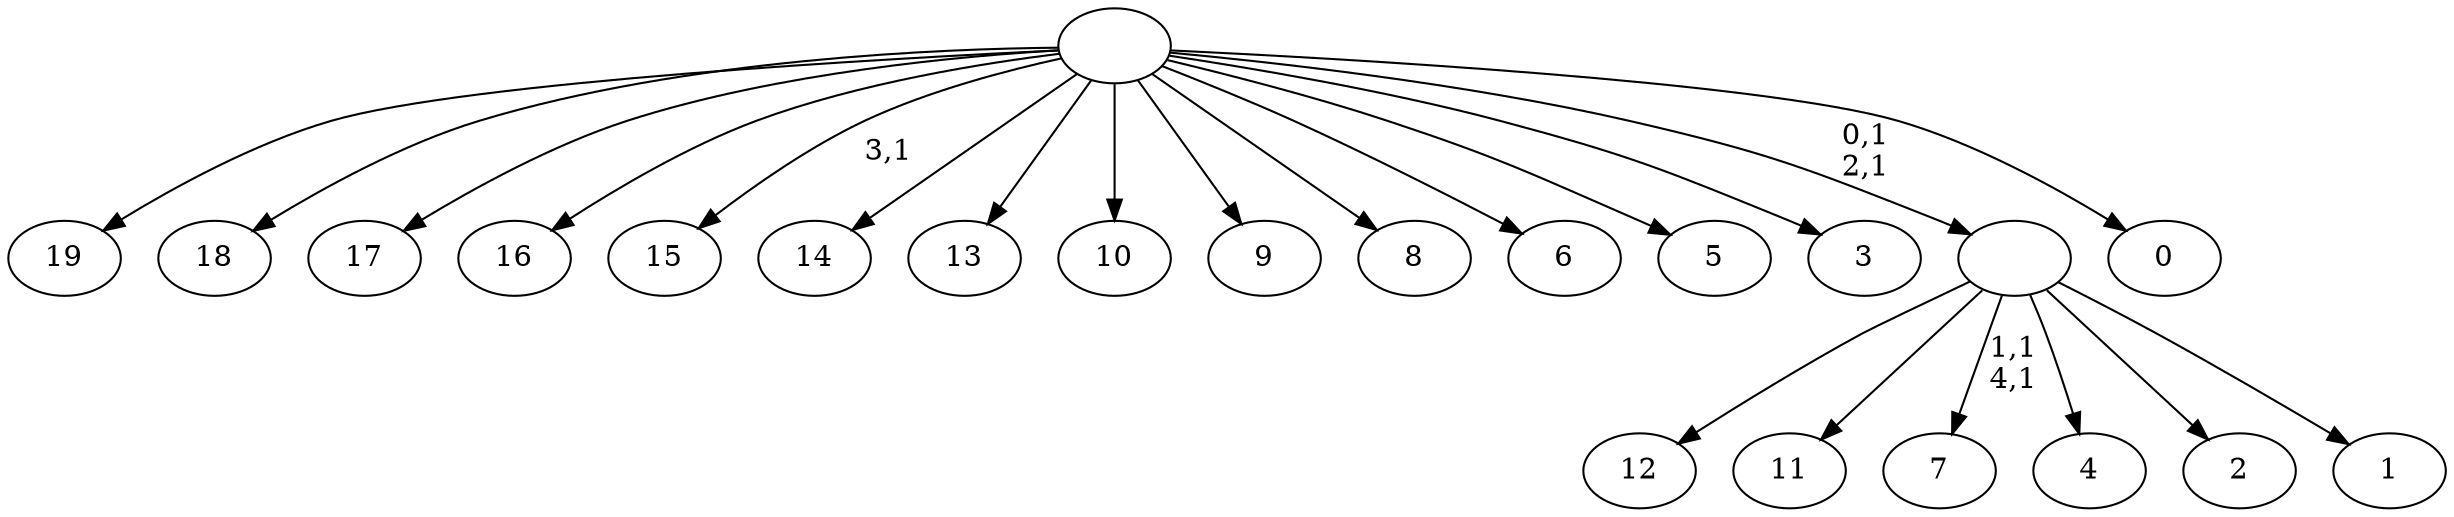 digraph T {
	25 [label="19"]
	24 [label="18"]
	23 [label="17"]
	22 [label="16"]
	21 [label="15"]
	19 [label="14"]
	18 [label="13"]
	17 [label="12"]
	16 [label="11"]
	15 [label="10"]
	14 [label="9"]
	13 [label="8"]
	12 [label="7"]
	9 [label="6"]
	8 [label="5"]
	7 [label="4"]
	6 [label="3"]
	5 [label="2"]
	4 [label="1"]
	3 [label=""]
	1 [label="0"]
	0 [label=""]
	3 -> 12 [label="1,1\n4,1"]
	3 -> 17 [label=""]
	3 -> 16 [label=""]
	3 -> 7 [label=""]
	3 -> 5 [label=""]
	3 -> 4 [label=""]
	0 -> 3 [label="0,1\n2,1"]
	0 -> 21 [label="3,1"]
	0 -> 25 [label=""]
	0 -> 24 [label=""]
	0 -> 23 [label=""]
	0 -> 22 [label=""]
	0 -> 19 [label=""]
	0 -> 18 [label=""]
	0 -> 15 [label=""]
	0 -> 14 [label=""]
	0 -> 13 [label=""]
	0 -> 9 [label=""]
	0 -> 8 [label=""]
	0 -> 6 [label=""]
	0 -> 1 [label=""]
}

